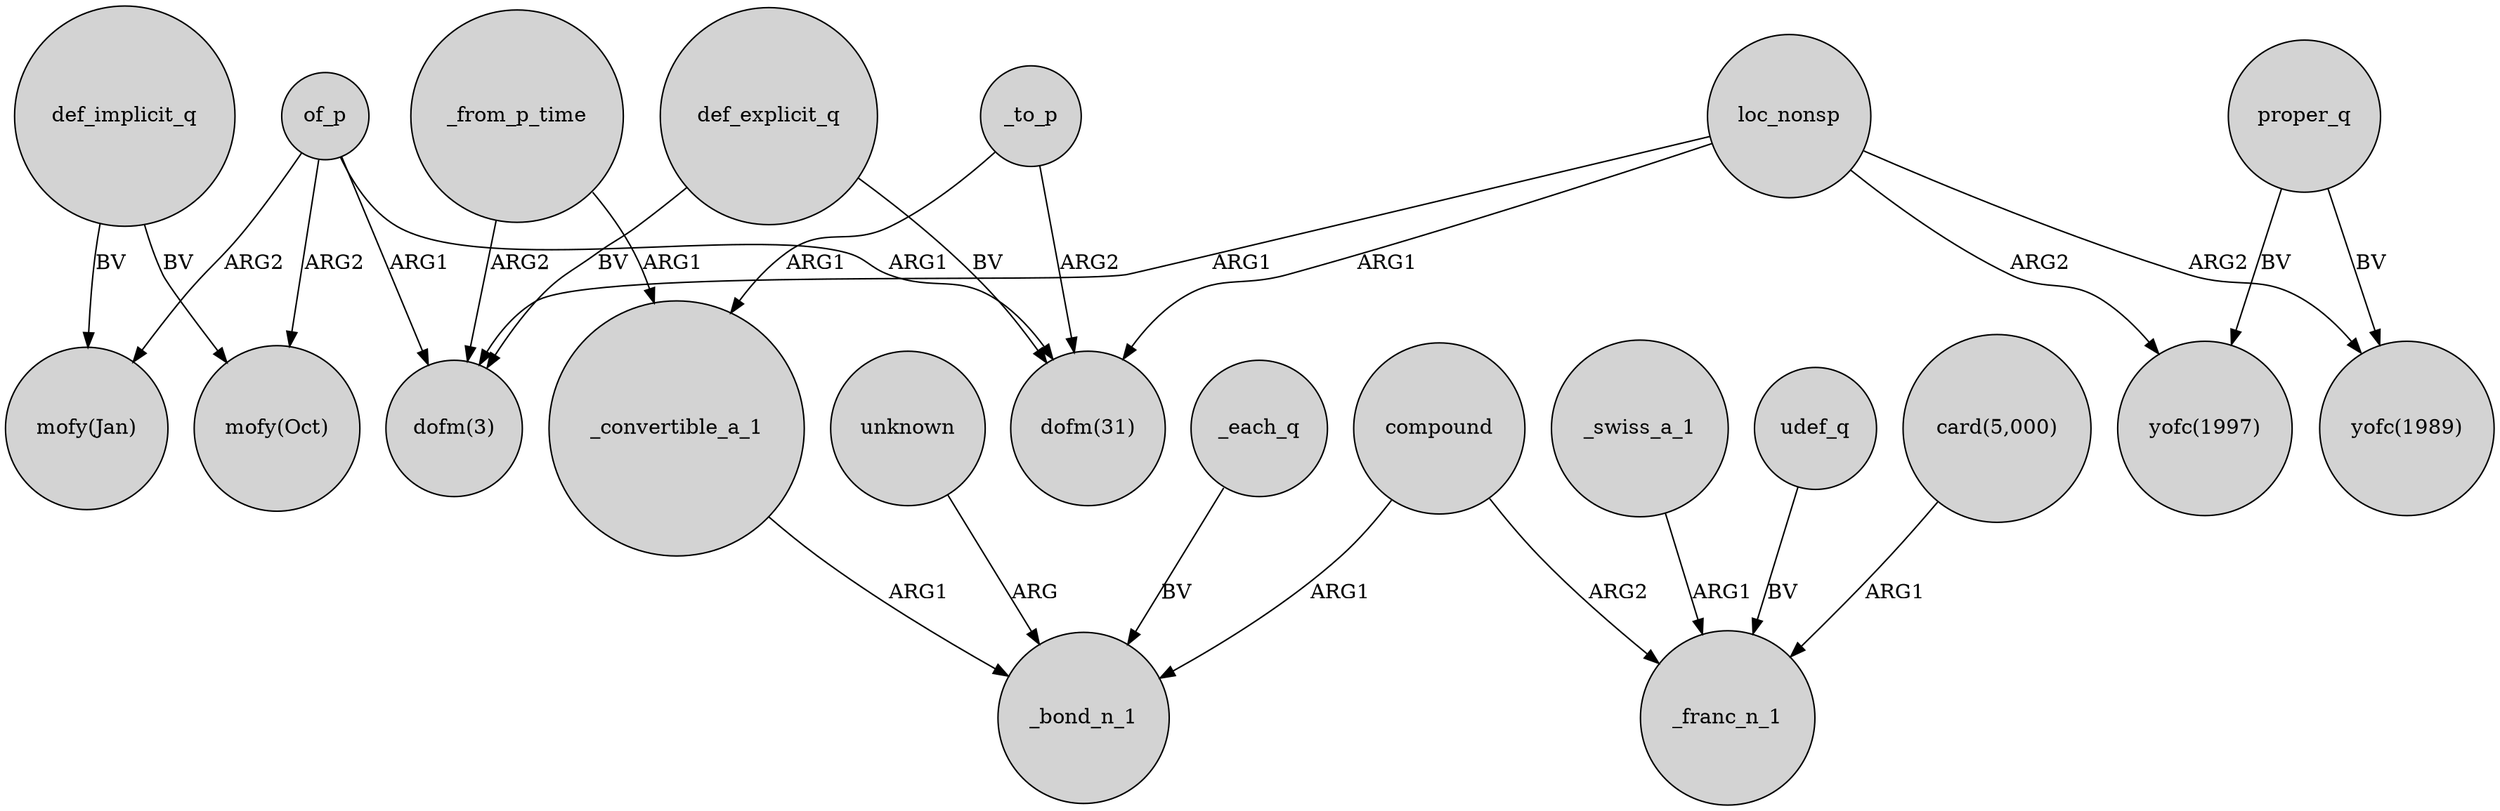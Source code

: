 digraph {
	node [shape=circle style=filled]
	loc_nonsp -> "dofm(3)" [label=ARG1]
	def_implicit_q -> "mofy(Oct)" [label=BV]
	_swiss_a_1 -> _franc_n_1 [label=ARG1]
	compound -> _bond_n_1 [label=ARG1]
	of_p -> "mofy(Oct)" [label=ARG2]
	def_explicit_q -> "dofm(31)" [label=BV]
	_from_p_time -> _convertible_a_1 [label=ARG1]
	of_p -> "dofm(31)" [label=ARG1]
	proper_q -> "yofc(1989)" [label=BV]
	loc_nonsp -> "dofm(31)" [label=ARG1]
	_each_q -> _bond_n_1 [label=BV]
	def_implicit_q -> "mofy(Jan)" [label=BV]
	of_p -> "dofm(3)" [label=ARG1]
	unknown -> _bond_n_1 [label=ARG]
	loc_nonsp -> "yofc(1989)" [label=ARG2]
	proper_q -> "yofc(1997)" [label=BV]
	_convertible_a_1 -> _bond_n_1 [label=ARG1]
	_to_p -> _convertible_a_1 [label=ARG1]
	udef_q -> _franc_n_1 [label=BV]
	_from_p_time -> "dofm(3)" [label=ARG2]
	of_p -> "mofy(Jan)" [label=ARG2]
	_to_p -> "dofm(31)" [label=ARG2]
	compound -> _franc_n_1 [label=ARG2]
	def_explicit_q -> "dofm(3)" [label=BV]
	"card(5,000)" -> _franc_n_1 [label=ARG1]
	loc_nonsp -> "yofc(1997)" [label=ARG2]
}
